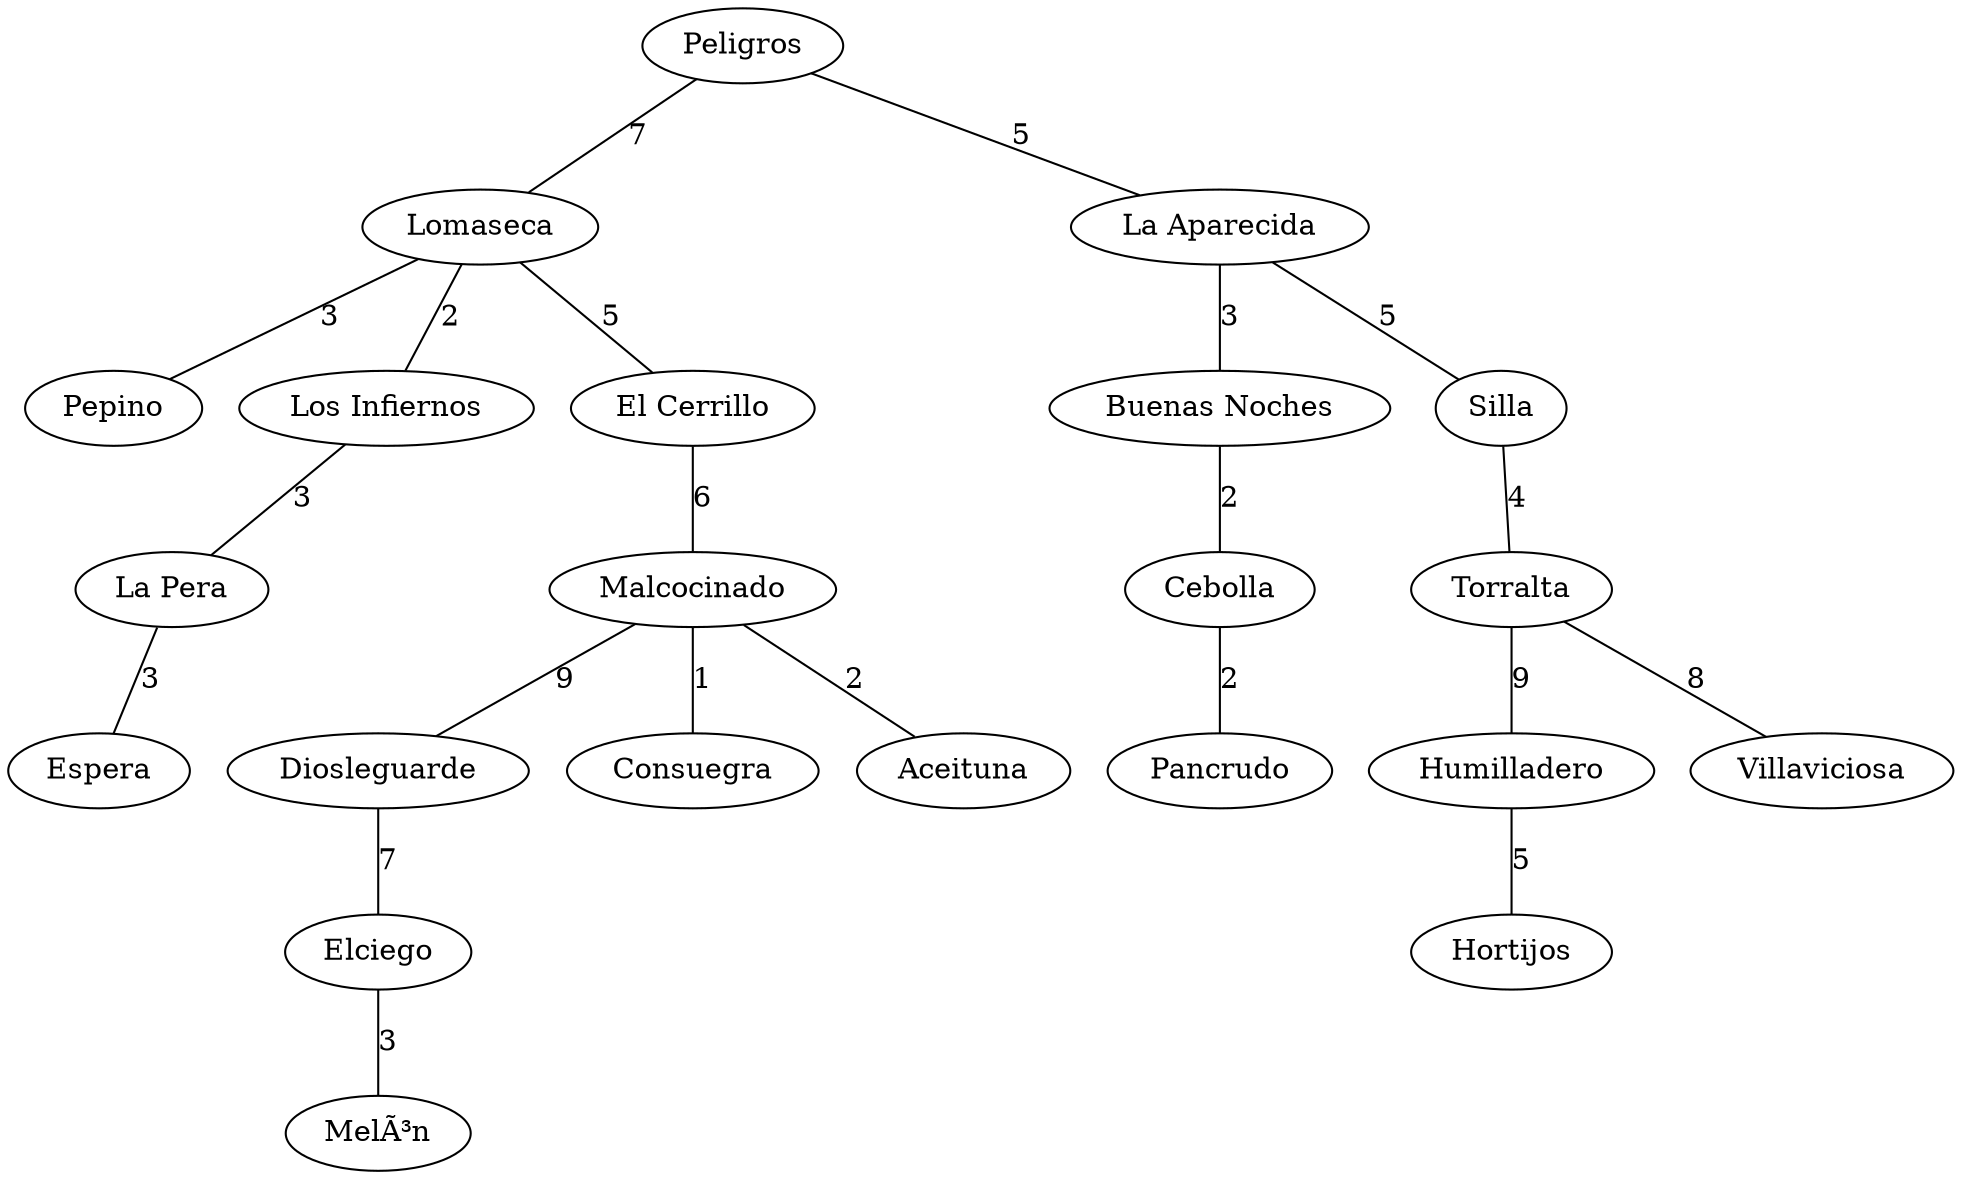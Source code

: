 graph MST {
    "Peligros" -- "Lomaseca" [label=7];
    "Lomaseca" -- "Pepino" [label=3];
    "Lomaseca" -- "Los Infiernos" [label=2];
    "Lomaseca" -- "El Cerrillo" [label=5];
    "El Cerrillo" -- "Malcocinado" [label=6];
    "Humilladero" -- "Hortijos" [label=5];
    "Torralta" -- "Humilladero" [label=9];
    "Torralta" -- "Villaviciosa" [label=8];
    "Buenas Noches" -- "Cebolla" [label=2];
    "Silla" -- "Torralta" [label=4];
    "La Aparecida" -- "Silla" [label=5];
    "Los Infiernos" -- "La Pera" [label=3];
    "La Pera" -- "Espera" [label=3];
    "Diosleguarde" -- "Elciego" [label=7];
    "Malcocinado" -- "Diosleguarde" [label=9];
    "Elciego" -- "MelÃ³n" [label=3];
    "Malcocinado" -- "Consuegra" [label=1];
    "Malcocinado" -- "Aceituna" [label=2];
    "Peligros" -- "La Aparecida" [label=5];
    "Cebolla" -- "Pancrudo" [label=2];
    "La Aparecida" -- "Buenas Noches" [label=3];
}
